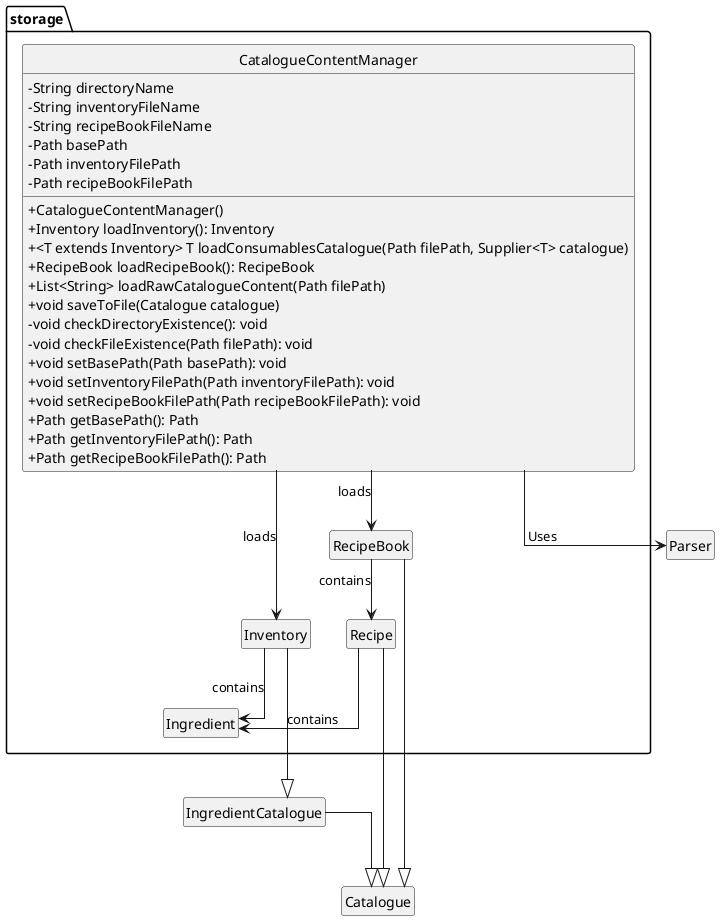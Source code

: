 @startuml
hide circle
hide empty members
skinparam classAttributeIconSize 0

skinparam linetype polyline
skinparam linetype ortho

package storage {
    class CatalogueContentManager {
        - String directoryName
        - String inventoryFileName
        - String recipeBookFileName
        - Path basePath
        - Path inventoryFilePath
        - Path recipeBookFilePath
        + CatalogueContentManager()
        + Inventory loadInventory(): Inventory
        + <T extends Inventory> T loadConsumablesCatalogue(Path filePath, Supplier<T> catalogue)
        + RecipeBook loadRecipeBook(): RecipeBook
        + List<String> loadRawCatalogueContent(Path filePath)
        + void saveToFile(Catalogue catalogue)
        - void checkDirectoryExistence(): void
        - void checkFileExistence(Path filePath): void
        + void setBasePath(Path basePath): void
        + void setInventoryFilePath(Path inventoryFilePath): void
        + void setRecipeBookFilePath(Path recipeBookFilePath): void
        + Path getBasePath(): Path
        + Path getInventoryFilePath(): Path
        + Path getRecipeBookFilePath(): Path
    }

    class Inventory {

    }

    class RecipeBook {

    }

    class Ingredient {

    }

    class Recipe {

    }


    }

    class IngredientCatalogue {
    }

    CatalogueContentManager --> Inventory : loads
    CatalogueContentManager --> RecipeBook : loads
    Inventory --> Ingredient : contains
    RecipeBook --> Recipe : contains
    Recipe --> Ingredient : contains
    Inventory ---|> IngredientCatalogue
    RecipeBook --|> Catalogue
    Recipe --|> Catalogue
    IngredientCatalogue --|> Catalogue

    CatalogueContentManager --> "Parser" : Uses
}

@enduml
